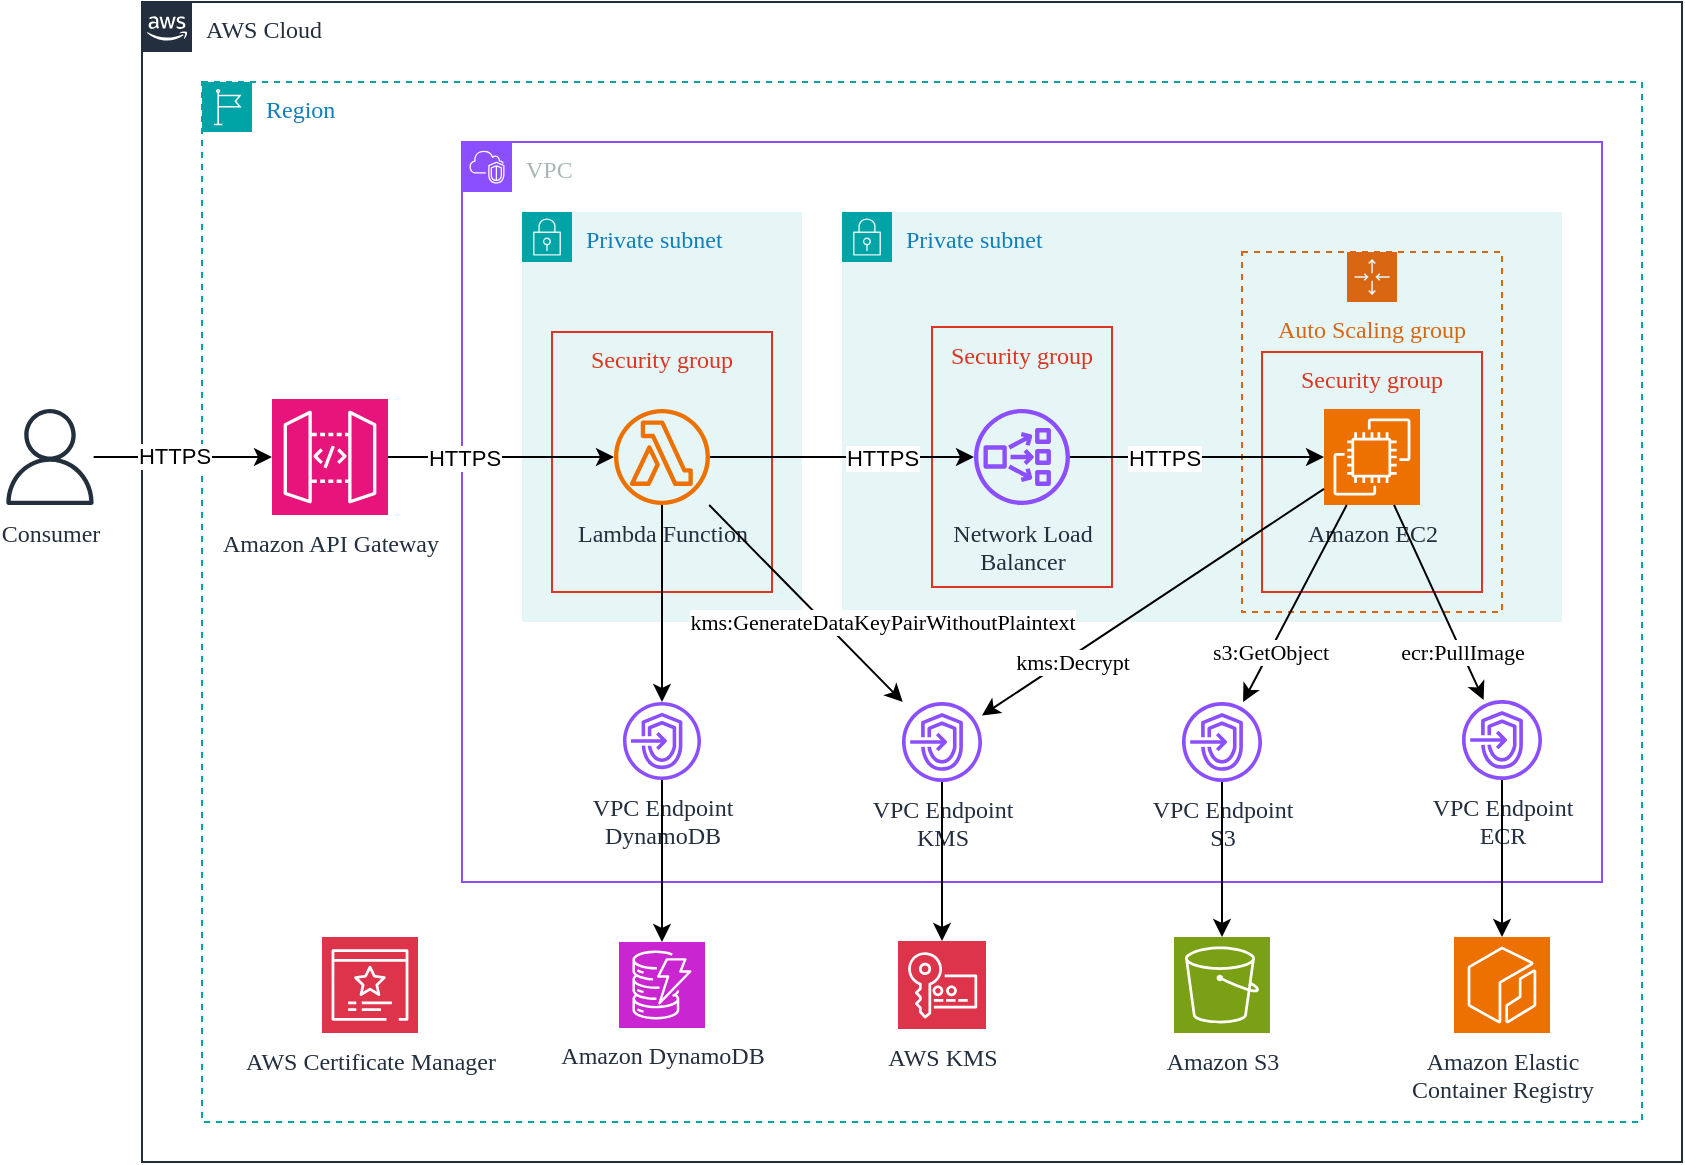 <mxfile version="24.2.5" type="device" pages="3">
  <diagram name="Architecture" id="E42G6QC6KwTKVLPO9dri">
    <mxGraphModel dx="954" dy="615" grid="1" gridSize="10" guides="1" tooltips="1" connect="1" arrows="1" fold="1" page="1" pageScale="1" pageWidth="1100" pageHeight="850" math="0" shadow="0">
      <root>
        <mxCell id="0" />
        <mxCell id="1" parent="0" />
        <mxCell id="moWvoZEPMx79c-ki6pcE-1" value="AWS Cloud" style="points=[[0,0],[0.25,0],[0.5,0],[0.75,0],[1,0],[1,0.25],[1,0.5],[1,0.75],[1,1],[0.75,1],[0.5,1],[0.25,1],[0,1],[0,0.75],[0,0.5],[0,0.25]];outlineConnect=0;gradientColor=none;html=1;whiteSpace=wrap;fontSize=12;fontStyle=0;container=1;pointerEvents=0;collapsible=0;recursiveResize=0;shape=mxgraph.aws4.group;grIcon=mxgraph.aws4.group_aws_cloud_alt;strokeColor=#232F3E;fillColor=none;verticalAlign=top;align=left;spacingLeft=30;fontColor=#232F3E;dashed=0;fontFamily=Amazon Ember;" parent="1" vertex="1">
          <mxGeometry x="110" y="100" width="770" height="580" as="geometry" />
        </mxCell>
        <mxCell id="moWvoZEPMx79c-ki6pcE-6" value="Region" style="points=[[0,0],[0.25,0],[0.5,0],[0.75,0],[1,0],[1,0.25],[1,0.5],[1,0.75],[1,1],[0.75,1],[0.5,1],[0.25,1],[0,1],[0,0.75],[0,0.5],[0,0.25]];outlineConnect=0;gradientColor=none;html=1;whiteSpace=wrap;fontSize=12;fontStyle=0;container=1;pointerEvents=0;collapsible=0;recursiveResize=0;shape=mxgraph.aws4.group;grIcon=mxgraph.aws4.group_region;strokeColor=#00A4A6;fillColor=none;verticalAlign=top;align=left;spacingLeft=30;fontColor=#147EBA;dashed=1;fontFamily=Amazon Ember;" parent="moWvoZEPMx79c-ki6pcE-1" vertex="1">
          <mxGeometry x="30" y="40" width="720" height="520" as="geometry" />
        </mxCell>
        <mxCell id="moWvoZEPMx79c-ki6pcE-2" value="VPC" style="points=[[0,0],[0.25,0],[0.5,0],[0.75,0],[1,0],[1,0.25],[1,0.5],[1,0.75],[1,1],[0.75,1],[0.5,1],[0.25,1],[0,1],[0,0.75],[0,0.5],[0,0.25]];outlineConnect=0;gradientColor=none;html=1;whiteSpace=wrap;fontSize=12;fontStyle=0;container=1;pointerEvents=0;collapsible=0;recursiveResize=0;shape=mxgraph.aws4.group;grIcon=mxgraph.aws4.group_vpc2;strokeColor=#8C4FFF;fillColor=none;verticalAlign=top;align=left;spacingLeft=30;fontColor=#AAB7B8;dashed=0;fontFamily=Amazon Ember;" parent="moWvoZEPMx79c-ki6pcE-6" vertex="1">
          <mxGeometry x="130" y="30" width="570" height="370" as="geometry" />
        </mxCell>
        <mxCell id="moWvoZEPMx79c-ki6pcE-3" value="Private subnet" style="points=[[0,0],[0.25,0],[0.5,0],[0.75,0],[1,0],[1,0.25],[1,0.5],[1,0.75],[1,1],[0.75,1],[0.5,1],[0.25,1],[0,1],[0,0.75],[0,0.5],[0,0.25]];outlineConnect=0;gradientColor=none;html=1;whiteSpace=wrap;fontSize=12;fontStyle=0;container=1;pointerEvents=0;collapsible=0;recursiveResize=0;shape=mxgraph.aws4.group;grIcon=mxgraph.aws4.group_security_group;grStroke=0;strokeColor=#00A4A6;fillColor=#E6F6F7;verticalAlign=top;align=left;spacingLeft=30;fontColor=#147EBA;dashed=0;fontFamily=Amazon Ember;" parent="moWvoZEPMx79c-ki6pcE-2" vertex="1">
          <mxGeometry x="190" y="35" width="360" height="205" as="geometry" />
        </mxCell>
        <mxCell id="moWvoZEPMx79c-ki6pcE-9" value="Auto Scaling group" style="points=[[0,0],[0.25,0],[0.5,0],[0.75,0],[1,0],[1,0.25],[1,0.5],[1,0.75],[1,1],[0.75,1],[0.5,1],[0.25,1],[0,1],[0,0.75],[0,0.5],[0,0.25]];outlineConnect=0;gradientColor=none;html=1;whiteSpace=wrap;fontSize=12;fontStyle=0;container=1;pointerEvents=0;collapsible=0;recursiveResize=0;shape=mxgraph.aws4.groupCenter;grIcon=mxgraph.aws4.group_auto_scaling_group;grStroke=1;strokeColor=#D86613;fillColor=none;verticalAlign=top;align=center;fontColor=#D86613;dashed=1;spacingTop=25;fontFamily=Amazon Ember;" parent="moWvoZEPMx79c-ki6pcE-3" vertex="1">
          <mxGeometry x="200" y="20" width="130" height="180" as="geometry" />
        </mxCell>
        <mxCell id="s8pf-N_aXUalvBTkA1gd-3" value="Security group" style="fillColor=none;strokeColor=#DD3522;verticalAlign=top;fontStyle=0;fontColor=#DD3522;whiteSpace=wrap;html=1;fontFamily=Amazon Ember;" parent="moWvoZEPMx79c-ki6pcE-9" vertex="1">
          <mxGeometry x="10" y="50" width="110" height="120" as="geometry" />
        </mxCell>
        <mxCell id="moWvoZEPMx79c-ki6pcE-10" value="Amazon EC2" style="sketch=0;points=[[0,0,0],[0.25,0,0],[0.5,0,0],[0.75,0,0],[1,0,0],[0,1,0],[0.25,1,0],[0.5,1,0],[0.75,1,0],[1,1,0],[0,0.25,0],[0,0.5,0],[0,0.75,0],[1,0.25,0],[1,0.5,0],[1,0.75,0]];outlineConnect=0;fontColor=#232F3E;fillColor=#ED7100;strokeColor=#ffffff;dashed=0;verticalLabelPosition=bottom;verticalAlign=top;align=center;html=1;fontSize=12;fontStyle=0;aspect=fixed;shape=mxgraph.aws4.resourceIcon;resIcon=mxgraph.aws4.ec2;fontFamily=Amazon Ember;" parent="moWvoZEPMx79c-ki6pcE-9" vertex="1">
          <mxGeometry x="41" y="78.5" width="48" height="48" as="geometry" />
        </mxCell>
        <mxCell id="moWvoZEPMx79c-ki6pcE-11" value="Network Load&lt;div&gt;Balancer&lt;/div&gt;" style="sketch=0;outlineConnect=0;fontColor=#232F3E;gradientColor=none;fillColor=#8C4FFF;strokeColor=none;dashed=0;verticalLabelPosition=bottom;verticalAlign=top;align=center;html=1;fontSize=12;fontStyle=0;aspect=fixed;pointerEvents=1;shape=mxgraph.aws4.network_load_balancer;fontFamily=Amazon Ember;" parent="moWvoZEPMx79c-ki6pcE-3" vertex="1">
          <mxGeometry x="66" y="98.5" width="48" height="48" as="geometry" />
        </mxCell>
        <mxCell id="s8pf-N_aXUalvBTkA1gd-2" value="Security group" style="fillColor=none;strokeColor=#DD3522;verticalAlign=top;fontStyle=0;fontColor=#DD3522;whiteSpace=wrap;html=1;fontFamily=Amazon Ember;" parent="moWvoZEPMx79c-ki6pcE-3" vertex="1">
          <mxGeometry x="45" y="57.5" width="90" height="130" as="geometry" />
        </mxCell>
        <mxCell id="4mTSH1ooDKxjDqVDHYyN-1" value="" style="edgeStyle=orthogonalEdgeStyle;rounded=0;orthogonalLoop=1;jettySize=auto;html=1;" parent="moWvoZEPMx79c-ki6pcE-3" source="moWvoZEPMx79c-ki6pcE-11" target="moWvoZEPMx79c-ki6pcE-10" edge="1">
          <mxGeometry relative="1" as="geometry" />
        </mxCell>
        <mxCell id="s8pf-N_aXUalvBTkA1gd-9" value="HTTPS" style="edgeLabel;html=1;align=center;verticalAlign=middle;resizable=0;points=[];" parent="4mTSH1ooDKxjDqVDHYyN-1" vertex="1" connectable="0">
          <mxGeometry x="-0.452" y="1" relative="1" as="geometry">
            <mxPoint x="12" y="1" as="offset" />
          </mxGeometry>
        </mxCell>
        <mxCell id="moWvoZEPMx79c-ki6pcE-4" value="Private subnet" style="points=[[0,0],[0.25,0],[0.5,0],[0.75,0],[1,0],[1,0.25],[1,0.5],[1,0.75],[1,1],[0.75,1],[0.5,1],[0.25,1],[0,1],[0,0.75],[0,0.5],[0,0.25]];outlineConnect=0;gradientColor=none;html=1;whiteSpace=wrap;fontSize=12;fontStyle=0;container=1;pointerEvents=0;collapsible=0;recursiveResize=0;shape=mxgraph.aws4.group;grIcon=mxgraph.aws4.group_security_group;grStroke=0;strokeColor=#00A4A6;fillColor=#E6F6F7;verticalAlign=top;align=left;spacingLeft=30;fontColor=#147EBA;dashed=0;fontFamily=Amazon Ember;" parent="moWvoZEPMx79c-ki6pcE-2" vertex="1">
          <mxGeometry x="30" y="35" width="140" height="205" as="geometry" />
        </mxCell>
        <mxCell id="moWvoZEPMx79c-ki6pcE-15" value="Lambda Function" style="sketch=0;outlineConnect=0;fontColor=#232F3E;gradientColor=none;fillColor=#ED7100;strokeColor=none;dashed=0;verticalLabelPosition=bottom;verticalAlign=top;align=center;html=1;fontSize=12;fontStyle=0;aspect=fixed;pointerEvents=1;shape=mxgraph.aws4.lambda_function;fontFamily=Amazon Ember;" parent="moWvoZEPMx79c-ki6pcE-4" vertex="1">
          <mxGeometry x="46" y="98.5" width="48" height="48" as="geometry" />
        </mxCell>
        <mxCell id="s8pf-N_aXUalvBTkA1gd-1" value="Security group" style="fillColor=none;strokeColor=#DD3522;verticalAlign=top;fontStyle=0;fontColor=#DD3522;whiteSpace=wrap;html=1;fontFamily=Amazon Ember;" parent="moWvoZEPMx79c-ki6pcE-4" vertex="1">
          <mxGeometry x="15" y="60" width="110" height="130" as="geometry" />
        </mxCell>
        <mxCell id="moWvoZEPMx79c-ki6pcE-19" value="" style="edgeStyle=orthogonalEdgeStyle;rounded=0;orthogonalLoop=1;jettySize=auto;html=1;" parent="moWvoZEPMx79c-ki6pcE-2" source="moWvoZEPMx79c-ki6pcE-15" target="moWvoZEPMx79c-ki6pcE-11" edge="1">
          <mxGeometry relative="1" as="geometry" />
        </mxCell>
        <mxCell id="s8pf-N_aXUalvBTkA1gd-8" value="HTTPS" style="edgeLabel;html=1;align=center;verticalAlign=middle;resizable=0;points=[];" parent="moWvoZEPMx79c-ki6pcE-19" vertex="1" connectable="0">
          <mxGeometry x="0.272" relative="1" as="geometry">
            <mxPoint x="2" as="offset" />
          </mxGeometry>
        </mxCell>
        <mxCell id="s8pf-N_aXUalvBTkA1gd-11" value="VPC Endpoint&lt;div&gt;KMS&lt;/div&gt;" style="sketch=0;outlineConnect=0;fontColor=#232F3E;gradientColor=none;fillColor=#8C4FFF;strokeColor=none;dashed=0;verticalLabelPosition=bottom;verticalAlign=top;align=center;html=1;fontSize=12;fontStyle=0;aspect=fixed;pointerEvents=1;shape=mxgraph.aws4.endpoints;fontFamily=Amazon Ember;" parent="moWvoZEPMx79c-ki6pcE-2" vertex="1">
          <mxGeometry x="220" y="280" width="40" height="40" as="geometry" />
        </mxCell>
        <mxCell id="s8pf-N_aXUalvBTkA1gd-10" value="VPC Endpoint&lt;div&gt;DynamoDB&lt;/div&gt;" style="sketch=0;outlineConnect=0;fontColor=#232F3E;gradientColor=none;fillColor=#8C4FFF;strokeColor=none;dashed=0;verticalLabelPosition=bottom;verticalAlign=top;align=center;html=1;fontSize=12;fontStyle=0;aspect=fixed;pointerEvents=1;shape=mxgraph.aws4.endpoints;fontFamily=Amazon Ember;" parent="moWvoZEPMx79c-ki6pcE-2" vertex="1">
          <mxGeometry x="80.5" y="280" width="39" height="39" as="geometry" />
        </mxCell>
        <mxCell id="moWvoZEPMx79c-ki6pcE-18" value="" style="edgeStyle=orthogonalEdgeStyle;rounded=0;orthogonalLoop=1;jettySize=auto;html=1;" parent="moWvoZEPMx79c-ki6pcE-2" source="moWvoZEPMx79c-ki6pcE-15" target="s8pf-N_aXUalvBTkA1gd-10" edge="1">
          <mxGeometry relative="1" as="geometry">
            <mxPoint x="74" y="246.5" as="targetPoint" />
          </mxGeometry>
        </mxCell>
        <mxCell id="moWvoZEPMx79c-ki6pcE-20" value="" style="rounded=0;orthogonalLoop=1;jettySize=auto;html=1;" parent="moWvoZEPMx79c-ki6pcE-2" source="moWvoZEPMx79c-ki6pcE-15" target="s8pf-N_aXUalvBTkA1gd-11" edge="1">
          <mxGeometry relative="1" as="geometry">
            <mxPoint x="74" y="197" as="sourcePoint" />
            <mxPoint x="74" y="310" as="targetPoint" />
          </mxGeometry>
        </mxCell>
        <mxCell id="moWvoZEPMx79c-ki6pcE-21" value="kms:GenerateDataKeyPairWithoutPlaintext" style="edgeLabel;html=1;align=center;verticalAlign=middle;resizable=0;points=[];fontFamily=Amazon Ember;" parent="moWvoZEPMx79c-ki6pcE-20" vertex="1" connectable="0">
          <mxGeometry x="0.107" y="-1" relative="1" as="geometry">
            <mxPoint x="33" y="3" as="offset" />
          </mxGeometry>
        </mxCell>
        <mxCell id="moWvoZEPMx79c-ki6pcE-13" value="" style="rounded=0;orthogonalLoop=1;jettySize=auto;html=1;" parent="moWvoZEPMx79c-ki6pcE-2" source="moWvoZEPMx79c-ki6pcE-10" target="s8pf-N_aXUalvBTkA1gd-11" edge="1">
          <mxGeometry relative="1" as="geometry">
            <mxPoint x="355" y="274" as="targetPoint" />
          </mxGeometry>
        </mxCell>
        <mxCell id="moWvoZEPMx79c-ki6pcE-14" value="kms:Decrypt" style="edgeLabel;html=1;align=center;verticalAlign=middle;resizable=0;points=[];fontFamily=Amazon Ember;" parent="moWvoZEPMx79c-ki6pcE-13" vertex="1" connectable="0">
          <mxGeometry x="0.224" relative="1" as="geometry">
            <mxPoint x="-22" y="17" as="offset" />
          </mxGeometry>
        </mxCell>
        <mxCell id="s8pf-N_aXUalvBTkA1gd-16" value="VPC Endpoint&lt;div&gt;S3&lt;/div&gt;" style="sketch=0;outlineConnect=0;fontColor=#232F3E;gradientColor=none;fillColor=#8C4FFF;strokeColor=none;dashed=0;verticalLabelPosition=bottom;verticalAlign=top;align=center;html=1;fontSize=12;fontStyle=0;aspect=fixed;pointerEvents=1;shape=mxgraph.aws4.endpoints;fontFamily=Amazon Ember;" parent="moWvoZEPMx79c-ki6pcE-2" vertex="1">
          <mxGeometry x="360" y="280" width="40" height="40" as="geometry" />
        </mxCell>
        <mxCell id="s8pf-N_aXUalvBTkA1gd-17" value="VPC Endpoint&lt;div&gt;ECR&lt;/div&gt;" style="sketch=0;outlineConnect=0;fontColor=#232F3E;gradientColor=none;fillColor=#8C4FFF;strokeColor=none;dashed=0;verticalLabelPosition=bottom;verticalAlign=top;align=center;html=1;fontSize=12;fontStyle=0;aspect=fixed;pointerEvents=1;shape=mxgraph.aws4.endpoints;fontFamily=Amazon Ember;" parent="moWvoZEPMx79c-ki6pcE-2" vertex="1">
          <mxGeometry x="500" y="279" width="40" height="40" as="geometry" />
        </mxCell>
        <mxCell id="s8pf-N_aXUalvBTkA1gd-18" value="" style="rounded=0;orthogonalLoop=1;jettySize=auto;html=1;" parent="moWvoZEPMx79c-ki6pcE-2" source="moWvoZEPMx79c-ki6pcE-10" target="s8pf-N_aXUalvBTkA1gd-16" edge="1">
          <mxGeometry relative="1" as="geometry">
            <mxPoint x="240" y="292" as="targetPoint" />
            <mxPoint x="351" y="190" as="sourcePoint" />
          </mxGeometry>
        </mxCell>
        <mxCell id="s8pf-N_aXUalvBTkA1gd-19" value="s3:GetObject" style="edgeLabel;html=1;align=center;verticalAlign=middle;resizable=0;points=[];fontFamily=Amazon Ember;" parent="s8pf-N_aXUalvBTkA1gd-18" vertex="1" connectable="0">
          <mxGeometry x="0.224" relative="1" as="geometry">
            <mxPoint x="-7" y="13" as="offset" />
          </mxGeometry>
        </mxCell>
        <mxCell id="s8pf-N_aXUalvBTkA1gd-21" value="" style="rounded=0;orthogonalLoop=1;jettySize=auto;html=1;" parent="moWvoZEPMx79c-ki6pcE-2" source="moWvoZEPMx79c-ki6pcE-10" target="s8pf-N_aXUalvBTkA1gd-17" edge="1">
          <mxGeometry relative="1" as="geometry">
            <mxPoint x="250" y="302" as="targetPoint" />
            <mxPoint x="361" y="200" as="sourcePoint" />
          </mxGeometry>
        </mxCell>
        <mxCell id="s8pf-N_aXUalvBTkA1gd-22" value="ecr:PullImage" style="edgeLabel;html=1;align=center;verticalAlign=middle;resizable=0;points=[];fontFamily=Amazon Ember;" parent="s8pf-N_aXUalvBTkA1gd-21" vertex="1" connectable="0">
          <mxGeometry x="0.224" relative="1" as="geometry">
            <mxPoint x="6" y="14" as="offset" />
          </mxGeometry>
        </mxCell>
        <mxCell id="moWvoZEPMx79c-ki6pcE-16" value="" style="edgeStyle=orthogonalEdgeStyle;rounded=0;orthogonalLoop=1;jettySize=auto;html=1;" parent="moWvoZEPMx79c-ki6pcE-6" source="moWvoZEPMx79c-ki6pcE-5" target="moWvoZEPMx79c-ki6pcE-15" edge="1">
          <mxGeometry relative="1" as="geometry" />
        </mxCell>
        <mxCell id="s8pf-N_aXUalvBTkA1gd-7" value="HTTPS" style="edgeLabel;html=1;align=center;verticalAlign=middle;resizable=0;points=[];" parent="moWvoZEPMx79c-ki6pcE-16" vertex="1" connectable="0">
          <mxGeometry x="-0.052" y="1" relative="1" as="geometry">
            <mxPoint x="-16" y="1" as="offset" />
          </mxGeometry>
        </mxCell>
        <mxCell id="moWvoZEPMx79c-ki6pcE-5" value="Amazon API Gateway" style="sketch=0;points=[[0,0,0],[0.25,0,0],[0.5,0,0],[0.75,0,0],[1,0,0],[0,1,0],[0.25,1,0],[0.5,1,0],[0.75,1,0],[1,1,0],[0,0.25,0],[0,0.5,0],[0,0.75,0],[1,0.25,0],[1,0.5,0],[1,0.75,0]];outlineConnect=0;fontColor=#232F3E;fillColor=#E7157B;strokeColor=#ffffff;dashed=0;verticalLabelPosition=bottom;verticalAlign=top;align=center;html=1;fontSize=12;fontStyle=0;aspect=fixed;shape=mxgraph.aws4.resourceIcon;resIcon=mxgraph.aws4.api_gateway;fontFamily=Amazon Ember;" parent="moWvoZEPMx79c-ki6pcE-6" vertex="1">
          <mxGeometry x="35" y="158.5" width="58" height="58" as="geometry" />
        </mxCell>
        <mxCell id="moWvoZEPMx79c-ki6pcE-7" value="AWS KMS" style="sketch=0;points=[[0,0,0],[0.25,0,0],[0.5,0,0],[0.75,0,0],[1,0,0],[0,1,0],[0.25,1,0],[0.5,1,0],[0.75,1,0],[1,1,0],[0,0.25,0],[0,0.5,0],[0,0.75,0],[1,0.25,0],[1,0.5,0],[1,0.75,0]];outlineConnect=0;fontColor=#232F3E;fillColor=#DD344C;strokeColor=#ffffff;dashed=0;verticalLabelPosition=bottom;verticalAlign=top;align=center;html=1;fontSize=12;fontStyle=0;aspect=fixed;shape=mxgraph.aws4.resourceIcon;resIcon=mxgraph.aws4.key_management_service;fontFamily=Amazon Ember;" parent="moWvoZEPMx79c-ki6pcE-6" vertex="1">
          <mxGeometry x="348" y="429.5" width="44" height="44" as="geometry" />
        </mxCell>
        <mxCell id="moWvoZEPMx79c-ki6pcE-8" value="Amazon DynamoDB" style="sketch=0;points=[[0,0,0],[0.25,0,0],[0.5,0,0],[0.75,0,0],[1,0,0],[0,1,0],[0.25,1,0],[0.5,1,0],[0.75,1,0],[1,1,0],[0,0.25,0],[0,0.5,0],[0,0.75,0],[1,0.25,0],[1,0.5,0],[1,0.75,0]];outlineConnect=0;fontColor=#232F3E;fillColor=#C925D1;strokeColor=#ffffff;dashed=0;verticalLabelPosition=bottom;verticalAlign=top;align=center;html=1;fontSize=12;fontStyle=0;aspect=fixed;shape=mxgraph.aws4.resourceIcon;resIcon=mxgraph.aws4.dynamodb;fontFamily=Amazon Ember;" parent="moWvoZEPMx79c-ki6pcE-6" vertex="1">
          <mxGeometry x="208.5" y="430" width="43" height="43" as="geometry" />
        </mxCell>
        <mxCell id="s8pf-N_aXUalvBTkA1gd-12" value="" style="edgeStyle=orthogonalEdgeStyle;rounded=0;orthogonalLoop=1;jettySize=auto;html=1;" parent="moWvoZEPMx79c-ki6pcE-6" source="s8pf-N_aXUalvBTkA1gd-10" target="moWvoZEPMx79c-ki6pcE-8" edge="1">
          <mxGeometry relative="1" as="geometry" />
        </mxCell>
        <mxCell id="s8pf-N_aXUalvBTkA1gd-13" value="" style="edgeStyle=orthogonalEdgeStyle;rounded=0;orthogonalLoop=1;jettySize=auto;html=1;" parent="moWvoZEPMx79c-ki6pcE-6" source="s8pf-N_aXUalvBTkA1gd-11" target="moWvoZEPMx79c-ki6pcE-7" edge="1">
          <mxGeometry relative="1" as="geometry" />
        </mxCell>
        <mxCell id="s8pf-N_aXUalvBTkA1gd-14" value="Amazon S3" style="sketch=0;points=[[0,0,0],[0.25,0,0],[0.5,0,0],[0.75,0,0],[1,0,0],[0,1,0],[0.25,1,0],[0.5,1,0],[0.75,1,0],[1,1,0],[0,0.25,0],[0,0.5,0],[0,0.75,0],[1,0.25,0],[1,0.5,0],[1,0.75,0]];outlineConnect=0;fontColor=#232F3E;fillColor=#7AA116;strokeColor=#ffffff;dashed=0;verticalLabelPosition=bottom;verticalAlign=top;align=center;html=1;fontSize=12;fontStyle=0;aspect=fixed;shape=mxgraph.aws4.resourceIcon;resIcon=mxgraph.aws4.s3;fontFamily=Amazon Ember;" parent="moWvoZEPMx79c-ki6pcE-6" vertex="1">
          <mxGeometry x="486" y="427.5" width="48" height="48" as="geometry" />
        </mxCell>
        <mxCell id="s8pf-N_aXUalvBTkA1gd-15" value="Amazon Elastic&lt;div&gt;Container Registry&lt;/div&gt;" style="sketch=0;points=[[0,0,0],[0.25,0,0],[0.5,0,0],[0.75,0,0],[1,0,0],[0,1,0],[0.25,1,0],[0.5,1,0],[0.75,1,0],[1,1,0],[0,0.25,0],[0,0.5,0],[0,0.75,0],[1,0.25,0],[1,0.5,0],[1,0.75,0]];outlineConnect=0;fontColor=#232F3E;fillColor=#ED7100;strokeColor=#ffffff;dashed=0;verticalLabelPosition=bottom;verticalAlign=top;align=center;html=1;fontSize=12;fontStyle=0;aspect=fixed;shape=mxgraph.aws4.resourceIcon;resIcon=mxgraph.aws4.ecr;fontFamily=Amazon Ember;" parent="moWvoZEPMx79c-ki6pcE-6" vertex="1">
          <mxGeometry x="626" y="427.5" width="48" height="48" as="geometry" />
        </mxCell>
        <mxCell id="s8pf-N_aXUalvBTkA1gd-23" value="" style="edgeStyle=orthogonalEdgeStyle;rounded=0;orthogonalLoop=1;jettySize=auto;html=1;" parent="moWvoZEPMx79c-ki6pcE-6" source="s8pf-N_aXUalvBTkA1gd-16" target="s8pf-N_aXUalvBTkA1gd-14" edge="1">
          <mxGeometry relative="1" as="geometry" />
        </mxCell>
        <mxCell id="s8pf-N_aXUalvBTkA1gd-24" value="" style="edgeStyle=orthogonalEdgeStyle;rounded=0;orthogonalLoop=1;jettySize=auto;html=1;" parent="moWvoZEPMx79c-ki6pcE-6" source="s8pf-N_aXUalvBTkA1gd-17" target="s8pf-N_aXUalvBTkA1gd-15" edge="1">
          <mxGeometry relative="1" as="geometry" />
        </mxCell>
        <mxCell id="s8pf-N_aXUalvBTkA1gd-25" value="AWS Certificate Manager" style="sketch=0;points=[[0,0,0],[0.25,0,0],[0.5,0,0],[0.75,0,0],[1,0,0],[0,1,0],[0.25,1,0],[0.5,1,0],[0.75,1,0],[1,1,0],[0,0.25,0],[0,0.5,0],[0,0.75,0],[1,0.25,0],[1,0.5,0],[1,0.75,0]];outlineConnect=0;fontColor=#232F3E;fillColor=#DD344C;strokeColor=#ffffff;dashed=0;verticalLabelPosition=bottom;verticalAlign=top;align=center;html=1;fontSize=12;fontStyle=0;aspect=fixed;shape=mxgraph.aws4.resourceIcon;resIcon=mxgraph.aws4.certificate_manager_3;fontFamily=Amazon Ember;" parent="moWvoZEPMx79c-ki6pcE-6" vertex="1">
          <mxGeometry x="60" y="427.5" width="48" height="48" as="geometry" />
        </mxCell>
        <mxCell id="s8pf-N_aXUalvBTkA1gd-5" value="" style="edgeStyle=orthogonalEdgeStyle;rounded=0;orthogonalLoop=1;jettySize=auto;html=1;" parent="1" source="s8pf-N_aXUalvBTkA1gd-4" target="moWvoZEPMx79c-ki6pcE-5" edge="1">
          <mxGeometry relative="1" as="geometry" />
        </mxCell>
        <mxCell id="s8pf-N_aXUalvBTkA1gd-6" value="HTTPS" style="edgeLabel;html=1;align=center;verticalAlign=middle;resizable=0;points=[];" parent="s8pf-N_aXUalvBTkA1gd-5" vertex="1" connectable="0">
          <mxGeometry x="-0.099" y="1" relative="1" as="geometry">
            <mxPoint as="offset" />
          </mxGeometry>
        </mxCell>
        <mxCell id="s8pf-N_aXUalvBTkA1gd-4" value="Consumer" style="sketch=0;outlineConnect=0;fontColor=#232F3E;gradientColor=none;fillColor=#232F3D;strokeColor=none;dashed=0;verticalLabelPosition=bottom;verticalAlign=top;align=center;html=1;fontSize=12;fontStyle=0;aspect=fixed;pointerEvents=1;shape=mxgraph.aws4.user;fontFamily=Amazon Ember;" parent="1" vertex="1">
          <mxGeometry x="40" y="303.5" width="48" height="48" as="geometry" />
        </mxCell>
      </root>
    </mxGraphModel>
  </diagram>
  <diagram id="mcLDwZvMTzO3gppXDaxD" name="Instance">
    <mxGraphModel dx="1194" dy="615" grid="1" gridSize="10" guides="1" tooltips="1" connect="1" arrows="1" fold="1" page="1" pageScale="1" pageWidth="1100" pageHeight="850" math="0" shadow="0">
      <root>
        <mxCell id="0" />
        <mxCell id="1" parent="0" />
        <mxCell id="ycfnq4ALaPnqZjKoMnnq-1" value="EC2 instance contents" style="points=[[0,0],[0.25,0],[0.5,0],[0.75,0],[1,0],[1,0.25],[1,0.5],[1,0.75],[1,1],[0.75,1],[0.5,1],[0.25,1],[0,1],[0,0.75],[0,0.5],[0,0.25]];outlineConnect=0;gradientColor=none;html=1;whiteSpace=wrap;fontSize=12;fontStyle=0;container=1;pointerEvents=0;collapsible=0;recursiveResize=0;shape=mxgraph.aws4.group;grIcon=mxgraph.aws4.group_ec2_instance_contents;strokeColor=#D86613;fillColor=none;verticalAlign=top;align=left;spacingLeft=30;fontColor=#D86613;dashed=0;fontFamily=Amazon Ember;" parent="1" vertex="1">
          <mxGeometry x="320" y="100" width="460" height="280" as="geometry" />
        </mxCell>
        <mxCell id="ycfnq4ALaPnqZjKoMnnq-2" value="Nitro Enclave" style="fillColor=none;strokeColor=#5A6C86;dashed=1;verticalAlign=top;fontStyle=0;fontColor=#5A6C86;whiteSpace=wrap;html=1;fontFamily=Amazon Ember;" parent="ycfnq4ALaPnqZjKoMnnq-1" vertex="1">
          <mxGeometry x="320" y="12" width="120" height="250" as="geometry" />
        </mxCell>
        <mxCell id="ycfnq4ALaPnqZjKoMnnq-8" value="" style="edgeStyle=orthogonalEdgeStyle;rounded=0;orthogonalLoop=1;jettySize=auto;html=1;" parent="ycfnq4ALaPnqZjKoMnnq-1" source="ycfnq4ALaPnqZjKoMnnq-4" target="ycfnq4ALaPnqZjKoMnnq-5" edge="1">
          <mxGeometry relative="1" as="geometry" />
        </mxCell>
        <mxCell id="ycfnq4ALaPnqZjKoMnnq-9" value="HTTP&lt;div&gt;8080/tcp&lt;/div&gt;" style="edgeLabel;html=1;align=center;verticalAlign=middle;resizable=0;points=[];fontFamily=Amazon Ember;" parent="ycfnq4ALaPnqZjKoMnnq-8" vertex="1" connectable="0">
          <mxGeometry x="0.035" y="-2" relative="1" as="geometry">
            <mxPoint x="-11" y="-2" as="offset" />
          </mxGeometry>
        </mxCell>
        <mxCell id="ycfnq4ALaPnqZjKoMnnq-4" value="&lt;b&gt;nginx&lt;/b&gt;&lt;div&gt;0.0.0.0/0&lt;/div&gt;&lt;div&gt;:443&lt;/div&gt;" style="rounded=1;whiteSpace=wrap;html=1;fontFamily=Amazon Ember;" parent="ycfnq4ALaPnqZjKoMnnq-1" vertex="1">
          <mxGeometry x="25" y="52" width="80" height="61" as="geometry" />
        </mxCell>
        <mxCell id="Suopof9eB72GdeXeKxD6-2" value="" style="rounded=0;orthogonalLoop=1;jettySize=auto;html=1;entryX=0;entryY=0.5;entryDx=0;entryDy=0;" parent="ycfnq4ALaPnqZjKoMnnq-1" source="ycfnq4ALaPnqZjKoMnnq-5" target="ycfnq4ALaPnqZjKoMnnq-10" edge="1">
          <mxGeometry relative="1" as="geometry" />
        </mxCell>
        <mxCell id="Suopof9eB72GdeXeKxD6-5" value="vsock" style="edgeLabel;html=1;align=center;verticalAlign=middle;resizable=0;points=[];fontFamily=Amazon Ember;" parent="Suopof9eB72GdeXeKxD6-2" vertex="1" connectable="0">
          <mxGeometry x="-0.26" relative="1" as="geometry">
            <mxPoint x="4" as="offset" />
          </mxGeometry>
        </mxCell>
        <mxCell id="ycfnq4ALaPnqZjKoMnnq-5" value="&lt;b&gt;parent&lt;/b&gt;&lt;div&gt;127.0.0.1/32&lt;/div&gt;&lt;div&gt;:8080&lt;/div&gt;" style="rounded=1;whiteSpace=wrap;html=1;fontFamily=Amazon Ember;" parent="ycfnq4ALaPnqZjKoMnnq-1" vertex="1">
          <mxGeometry x="185" y="52" width="80" height="61" as="geometry" />
        </mxCell>
        <mxCell id="Suopof9eB72GdeXeKxD6-3" value="" style="rounded=0;orthogonalLoop=1;jettySize=auto;html=1;" parent="ycfnq4ALaPnqZjKoMnnq-1" source="ycfnq4ALaPnqZjKoMnnq-10" target="ycfnq4ALaPnqZjKoMnnq-11" edge="1">
          <mxGeometry relative="1" as="geometry" />
        </mxCell>
        <mxCell id="Suopof9eB72GdeXeKxD6-8" value="command line" style="edgeLabel;html=1;align=center;verticalAlign=middle;resizable=0;points=[];fontFamily=Amazon Ember;" parent="Suopof9eB72GdeXeKxD6-3" vertex="1" connectable="0">
          <mxGeometry x="-0.034" y="2" relative="1" as="geometry">
            <mxPoint x="-2" y="-2" as="offset" />
          </mxGeometry>
        </mxCell>
        <mxCell id="ycfnq4ALaPnqZjKoMnnq-10" value="&lt;b&gt;enclave&lt;/b&gt;&lt;div&gt;:5050&lt;/div&gt;" style="rounded=1;whiteSpace=wrap;html=1;fontFamily=Amazon Ember;" parent="ycfnq4ALaPnqZjKoMnnq-1" vertex="1">
          <mxGeometry x="340" y="52" width="80" height="61" as="geometry" />
        </mxCell>
        <mxCell id="Suopof9eB72GdeXeKxD6-4" value="" style="rounded=0;orthogonalLoop=1;jettySize=auto;html=1;" parent="ycfnq4ALaPnqZjKoMnnq-1" source="ycfnq4ALaPnqZjKoMnnq-11" target="ycfnq4ALaPnqZjKoMnnq-12" edge="1">
          <mxGeometry relative="1" as="geometry" />
        </mxCell>
        <mxCell id="Suopof9eB72GdeXeKxD6-6" value="vsock" style="edgeLabel;html=1;align=center;verticalAlign=middle;resizable=0;points=[];fontFamily=Amazon Ember;" parent="Suopof9eB72GdeXeKxD6-4" vertex="1" connectable="0">
          <mxGeometry x="0.34" y="2" relative="1" as="geometry">
            <mxPoint x="7" y="-2" as="offset" />
          </mxGeometry>
        </mxCell>
        <mxCell id="ycfnq4ALaPnqZjKoMnnq-11" value="&lt;div&gt;&lt;b&gt;kmstool&lt;/b&gt;&lt;/div&gt;" style="rounded=1;whiteSpace=wrap;html=1;fontFamily=Amazon Ember;" parent="ycfnq4ALaPnqZjKoMnnq-1" vertex="1">
          <mxGeometry x="340" y="172" width="80" height="61" as="geometry" />
        </mxCell>
        <mxCell id="ycfnq4ALaPnqZjKoMnnq-12" value="&lt;b&gt;vsock-proxy&lt;/b&gt;&lt;div&gt;127.0.0.1/32&lt;/div&gt;" style="rounded=1;whiteSpace=wrap;html=1;fontFamily=Amazon Ember;" parent="ycfnq4ALaPnqZjKoMnnq-1" vertex="1">
          <mxGeometry x="185" y="172" width="80" height="61" as="geometry" />
        </mxCell>
        <mxCell id="ycfnq4ALaPnqZjKoMnnq-13" value="AWS KMS" style="sketch=0;points=[[0,0,0],[0.25,0,0],[0.5,0,0],[0.75,0,0],[1,0,0],[0,1,0],[0.25,1,0],[0.5,1,0],[0.75,1,0],[1,1,0],[0,0.25,0],[0,0.5,0],[0,0.75,0],[1,0.25,0],[1,0.5,0],[1,0.75,0]];outlineConnect=0;fontColor=#232F3E;fillColor=#DD344C;strokeColor=#ffffff;dashed=0;verticalLabelPosition=bottom;verticalAlign=top;align=center;html=1;fontSize=12;fontStyle=0;aspect=fixed;shape=mxgraph.aws4.resourceIcon;resIcon=mxgraph.aws4.key_management_service;fontFamily=Amazon Ember;" parent="ycfnq4ALaPnqZjKoMnnq-1" vertex="1">
          <mxGeometry x="196" y="322" width="58" height="58" as="geometry" />
        </mxCell>
        <mxCell id="Suopof9eB72GdeXeKxD6-1" value="" style="edgeStyle=orthogonalEdgeStyle;rounded=0;orthogonalLoop=1;jettySize=auto;html=1;" parent="ycfnq4ALaPnqZjKoMnnq-1" source="ycfnq4ALaPnqZjKoMnnq-12" target="ycfnq4ALaPnqZjKoMnnq-13" edge="1">
          <mxGeometry relative="1" as="geometry" />
        </mxCell>
        <mxCell id="Suopof9eB72GdeXeKxD6-10" value="kms:Decrypt" style="edgeLabel;html=1;align=center;verticalAlign=middle;resizable=0;points=[];fontFamily=Amazon Ember;" parent="Suopof9eB72GdeXeKxD6-1" vertex="1" connectable="0">
          <mxGeometry x="0.059" y="1" relative="1" as="geometry">
            <mxPoint x="-1" y="17" as="offset" />
          </mxGeometry>
        </mxCell>
        <mxCell id="ycfnq4ALaPnqZjKoMnnq-6" value="" style="edgeStyle=orthogonalEdgeStyle;rounded=0;orthogonalLoop=1;jettySize=auto;html=1;" parent="1" source="ycfnq4ALaPnqZjKoMnnq-3" target="ycfnq4ALaPnqZjKoMnnq-4" edge="1">
          <mxGeometry relative="1" as="geometry" />
        </mxCell>
        <mxCell id="ycfnq4ALaPnqZjKoMnnq-7" value="HTTPS&lt;div&gt;443/tcp&lt;/div&gt;" style="edgeLabel;html=1;align=center;verticalAlign=middle;resizable=0;points=[];fontFamily=Amazon Ember;" parent="ycfnq4ALaPnqZjKoMnnq-6" vertex="1" connectable="0">
          <mxGeometry x="-0.286" y="-1" relative="1" as="geometry">
            <mxPoint x="-3" y="-1" as="offset" />
          </mxGeometry>
        </mxCell>
        <mxCell id="ycfnq4ALaPnqZjKoMnnq-3" value="Network Load Balancer" style="sketch=0;outlineConnect=0;fontColor=#232F3E;gradientColor=none;fillColor=#8C4FFF;strokeColor=none;dashed=0;verticalLabelPosition=bottom;verticalAlign=top;align=center;html=1;fontSize=12;fontStyle=0;aspect=fixed;pointerEvents=1;shape=mxgraph.aws4.network_load_balancer;fontFamily=Amazon Ember;" parent="1" vertex="1">
          <mxGeometry x="170" y="143.5" width="78" height="78" as="geometry" />
        </mxCell>
        <mxCell id="bXmlKcxdkib4g1N3OeW2-1" value="AWS Certificate Manager" style="sketch=0;points=[[0,0,0],[0.25,0,0],[0.5,0,0],[0.75,0,0],[1,0,0],[0,1,0],[0.25,1,0],[0.5,1,0],[0.75,1,0],[1,1,0],[0,0.25,0],[0,0.5,0],[0,0.75,0],[1,0.25,0],[1,0.5,0],[1,0.75,0]];outlineConnect=0;fontColor=#232F3E;fillColor=#DD344C;strokeColor=#ffffff;dashed=0;verticalLabelPosition=bottom;verticalAlign=top;align=center;html=1;fontSize=12;fontStyle=0;aspect=fixed;shape=mxgraph.aws4.resourceIcon;resIcon=mxgraph.aws4.certificate_manager_3;fontFamily=Amazon Ember;" parent="1" vertex="1">
          <mxGeometry x="356" y="422" width="58" height="58" as="geometry" />
        </mxCell>
        <mxCell id="bXmlKcxdkib4g1N3OeW2-3" value="" style="edgeStyle=orthogonalEdgeStyle;rounded=0;orthogonalLoop=1;jettySize=auto;html=1;entryX=0.5;entryY=0;entryDx=0;entryDy=0;entryPerimeter=0;" parent="1" source="ycfnq4ALaPnqZjKoMnnq-4" target="bXmlKcxdkib4g1N3OeW2-1" edge="1">
          <mxGeometry relative="1" as="geometry">
            <mxPoint x="385" y="293" as="targetPoint" />
          </mxGeometry>
        </mxCell>
      </root>
    </mxGraphModel>
  </diagram>
  <diagram id="MNc1MCuUgXEW7I9PNsWN" name="Data Flow">
    <mxGraphModel dx="2054" dy="615" grid="1" gridSize="10" guides="1" tooltips="1" connect="1" arrows="1" fold="1" page="1" pageScale="1" pageWidth="1100" pageHeight="850" math="0" shadow="0">
      <root>
        <mxCell id="0" />
        <mxCell id="1" parent="0" />
        <mxCell id="NusCQVgppcSGSG4Iq7v4-4" value="" style="edgeStyle=orthogonalEdgeStyle;rounded=0;orthogonalLoop=1;jettySize=auto;html=1;startArrow=classic;startFill=1;fontFamily=Amazon Ember;" parent="1" source="-n6ur-Brn6Sd_KLTVe3J-1" target="-n6ur-Brn6Sd_KLTVe3J-2" edge="1">
          <mxGeometry relative="1" as="geometry" />
        </mxCell>
        <mxCell id="NusCQVgppcSGSG4Iq7v4-5" value="User interacts" style="edgeLabel;html=1;align=center;verticalAlign=middle;resizable=0;points=[];fontFamily=Amazon Ember;fontStyle=1" parent="NusCQVgppcSGSG4Iq7v4-4" vertex="1" connectable="0">
          <mxGeometry x="0.176" y="1" relative="1" as="geometry">
            <mxPoint as="offset" />
          </mxGeometry>
        </mxCell>
        <mxCell id="-n6ur-Brn6Sd_KLTVe3J-1" value="App Users" style="sketch=0;outlineConnect=0;fontColor=#232F3E;gradientColor=none;fillColor=#232F3D;strokeColor=none;dashed=0;verticalLabelPosition=bottom;verticalAlign=top;align=center;html=1;fontSize=12;fontStyle=0;aspect=fixed;pointerEvents=1;shape=mxgraph.aws4.user;fontFamily=Amazon Ember;" parent="1" vertex="1">
          <mxGeometry x="305" y="30" width="38" height="38" as="geometry" />
        </mxCell>
        <mxCell id="NusCQVgppcSGSG4Iq7v4-7" value="" style="edgeStyle=orthogonalEdgeStyle;rounded=0;orthogonalLoop=1;jettySize=auto;html=1;startArrow=classic;startFill=1;fontFamily=Amazon Ember;" parent="1" source="-n6ur-Brn6Sd_KLTVe3J-2" target="cpQvhoCzBm1t42CWNcdV-1" edge="1">
          <mxGeometry relative="1" as="geometry" />
        </mxCell>
        <mxCell id="NusCQVgppcSGSG4Iq7v4-8" value="API Requests" style="edgeLabel;html=1;align=center;verticalAlign=middle;resizable=0;points=[];fontFamily=Amazon Ember;fontStyle=1" parent="NusCQVgppcSGSG4Iq7v4-7" vertex="1" connectable="0">
          <mxGeometry x="0.278" y="2" relative="1" as="geometry">
            <mxPoint as="offset" />
          </mxGeometry>
        </mxCell>
        <mxCell id="-n6ur-Brn6Sd_KLTVe3J-2" value="REST API" style="sketch=0;points=[[0,0,0],[0.25,0,0],[0.5,0,0],[0.75,0,0],[1,0,0],[0,1,0],[0.25,1,0],[0.5,1,0],[0.75,1,0],[1,1,0],[0,0.25,0],[0,0.5,0],[0,0.75,0],[1,0.25,0],[1,0.5,0],[1,0.75,0]];outlineConnect=0;fontColor=#232F3E;fillColor=#E7157B;strokeColor=#ffffff;dashed=0;verticalLabelPosition=bottom;verticalAlign=top;align=center;html=1;fontSize=12;fontStyle=0;aspect=fixed;shape=mxgraph.aws4.resourceIcon;resIcon=mxgraph.aws4.api_gateway;fontFamily=Amazon Ember;" parent="1" vertex="1">
          <mxGeometry x="300" y="180" width="48" height="48" as="geometry" />
        </mxCell>
        <mxCell id="NusCQVgppcSGSG4Iq7v4-11" value="" style="rounded=0;orthogonalLoop=1;jettySize=auto;html=1;startArrow=classic;startFill=1;fontFamily=Amazon Ember;" parent="1" source="cpQvhoCzBm1t42CWNcdV-1" target="cpQvhoCzBm1t42CWNcdV-2" edge="1">
          <mxGeometry relative="1" as="geometry">
            <mxPoint x="423" y="364" as="targetPoint" />
          </mxGeometry>
        </mxCell>
        <mxCell id="5rqO80vslIfy-hYY3j0L-1" value="&lt;b&gt;Create new vault&lt;/b&gt;" style="edgeLabel;html=1;align=center;verticalAlign=middle;resizable=0;points=[];fontFamily=Amazon Ember;" parent="NusCQVgppcSGSG4Iq7v4-11" vertex="1" connectable="0">
          <mxGeometry x="-0.079" y="-1" relative="1" as="geometry">
            <mxPoint x="47" y="50" as="offset" />
          </mxGeometry>
        </mxCell>
        <mxCell id="NusCQVgppcSGSG4Iq7v4-12" value="" style="rounded=0;orthogonalLoop=1;jettySize=auto;html=1;startArrow=classic;startFill=1;fontFamily=Amazon Ember;" parent="1" source="cpQvhoCzBm1t42CWNcdV-1" target="cpQvhoCzBm1t42CWNcdV-4" edge="1">
          <mxGeometry relative="1" as="geometry" />
        </mxCell>
        <mxCell id="5rqO80vslIfy-hYY3j0L-3" value="Decryption Request API" style="edgeLabel;html=1;align=center;verticalAlign=middle;resizable=0;points=[];fontStyle=1;fontFamily=Amazon Ember;" parent="NusCQVgppcSGSG4Iq7v4-12" vertex="1" connectable="0">
          <mxGeometry x="0.109" y="3" relative="1" as="geometry">
            <mxPoint as="offset" />
          </mxGeometry>
        </mxCell>
        <mxCell id="cpQvhoCzBm1t42CWNcdV-1" value="Lambda" style="sketch=0;points=[[0,0,0],[0.25,0,0],[0.5,0,0],[0.75,0,0],[1,0,0],[0,1,0],[0.25,1,0],[0.5,1,0],[0.75,1,0],[1,1,0],[0,0.25,0],[0,0.5,0],[0,0.75,0],[1,0.25,0],[1,0.5,0],[1,0.75,0]];outlineConnect=0;fontColor=#232F3E;fillColor=#ED7100;strokeColor=#ffffff;dashed=0;verticalLabelPosition=bottom;verticalAlign=top;align=center;html=1;fontSize=12;fontStyle=0;aspect=fixed;shape=mxgraph.aws4.resourceIcon;resIcon=mxgraph.aws4.lambda;fontFamily=Amazon Ember;" parent="1" vertex="1">
          <mxGeometry x="300" y="340" width="48" height="48" as="geometry" />
        </mxCell>
        <mxCell id="cpQvhoCzBm1t42CWNcdV-2" value="KMS" style="sketch=0;points=[[0,0,0],[0.25,0,0],[0.5,0,0],[0.75,0,0],[1,0,0],[0,1,0],[0.25,1,0],[0.5,1,0],[0.75,1,0],[1,1,0],[0,0.25,0],[0,0.5,0],[0,0.75,0],[1,0.25,0],[1,0.5,0],[1,0.75,0]];outlineConnect=0;fontColor=#232F3E;fillColor=#DD344C;strokeColor=#ffffff;dashed=0;verticalLabelPosition=bottom;verticalAlign=top;align=center;html=1;fontSize=12;fontStyle=0;aspect=fixed;shape=mxgraph.aws4.resourceIcon;resIcon=mxgraph.aws4.key_management_service;fontFamily=Amazon Ember;" parent="1" vertex="1">
          <mxGeometry x="620" y="630" width="48" height="48" as="geometry" />
        </mxCell>
        <mxCell id="NusCQVgppcSGSG4Iq7v4-9" value="" style="rounded=0;orthogonalLoop=1;jettySize=auto;html=1;startArrow=classic;startFill=1;fontFamily=Amazon Ember;" parent="1" source="cpQvhoCzBm1t42CWNcdV-3" target="cpQvhoCzBm1t42CWNcdV-1" edge="1">
          <mxGeometry relative="1" as="geometry" />
        </mxCell>
        <mxCell id="NusCQVgppcSGSG4Iq7v4-34" value="Store and retrieve vault data" style="edgeLabel;html=1;align=center;verticalAlign=middle;resizable=0;points=[];fontFamily=Amazon Ember;fontStyle=1" parent="NusCQVgppcSGSG4Iq7v4-9" vertex="1" connectable="0">
          <mxGeometry x="0.404" y="-1" relative="1" as="geometry">
            <mxPoint x="-26" y="15" as="offset" />
          </mxGeometry>
        </mxCell>
        <mxCell id="cpQvhoCzBm1t42CWNcdV-3" value="Vault Data" style="sketch=0;points=[[0,0,0],[0.25,0,0],[0.5,0,0],[0.75,0,0],[1,0,0],[0,1,0],[0.25,1,0],[0.5,1,0],[0.75,1,0],[1,1,0],[0,0.25,0],[0,0.5,0],[0,0.75,0],[1,0.25,0],[1,0.5,0],[1,0.75,0]];outlineConnect=0;fontColor=#232F3E;fillColor=#C925D1;strokeColor=#ffffff;dashed=0;verticalLabelPosition=bottom;verticalAlign=top;align=center;html=1;fontSize=12;fontStyle=0;aspect=fixed;shape=mxgraph.aws4.resourceIcon;resIcon=mxgraph.aws4.dynamodb;fontFamily=Amazon Ember;" parent="1" vertex="1">
          <mxGeometry x="-64" y="340" width="48" height="48" as="geometry" />
        </mxCell>
        <mxCell id="NusCQVgppcSGSG4Iq7v4-13" value="" style="rounded=0;orthogonalLoop=1;jettySize=auto;html=1;startArrow=classic;startFill=1;fontFamily=Amazon Ember;" parent="1" source="cpQvhoCzBm1t42CWNcdV-4" target="NusCQVgppcSGSG4Iq7v4-1" edge="1">
          <mxGeometry relative="1" as="geometry" />
        </mxCell>
        <mxCell id="cpQvhoCzBm1t42CWNcdV-4" value="" style="sketch=0;outlineConnect=0;fontColor=#232F3E;gradientColor=none;fillColor=#8C4FFF;strokeColor=none;dashed=0;verticalLabelPosition=bottom;verticalAlign=top;align=center;html=1;fontSize=12;fontStyle=0;aspect=fixed;pointerEvents=1;shape=mxgraph.aws4.network_load_balancer;fontFamily=Amazon Ember;" parent="1" vertex="1">
          <mxGeometry x="295" y="480" width="48" height="48" as="geometry" />
        </mxCell>
        <mxCell id="cpQvhoCzBm1t42CWNcdV-5" value="EC2 instance contents" style="points=[[0,0],[0.25,0],[0.5,0],[0.75,0],[1,0],[1,0.25],[1,0.5],[1,0.75],[1,1],[0.75,1],[0.5,1],[0.25,1],[0,1],[0,0.75],[0,0.5],[0,0.25]];outlineConnect=0;gradientColor=none;html=1;whiteSpace=wrap;fontSize=12;fontStyle=0;container=1;pointerEvents=0;collapsible=0;recursiveResize=0;shape=mxgraph.aws4.group;grIcon=mxgraph.aws4.group_ec2_instance_contents;strokeColor=#D86613;fillColor=none;verticalAlign=top;align=left;spacingLeft=30;fontColor=#D86613;dashed=0;fontFamily=Amazon Ember;" parent="1" vertex="1">
          <mxGeometry x="240" y="560" width="200" height="450" as="geometry" />
        </mxCell>
        <mxCell id="NusCQVgppcSGSG4Iq7v4-14" value="" style="rounded=0;orthogonalLoop=1;jettySize=auto;html=1;startArrow=classic;startFill=1;fontFamily=Amazon Ember;" parent="cpQvhoCzBm1t42CWNcdV-5" source="NusCQVgppcSGSG4Iq7v4-1" target="NusCQVgppcSGSG4Iq7v4-2" edge="1">
          <mxGeometry relative="1" as="geometry" />
        </mxCell>
        <mxCell id="NusCQVgppcSGSG4Iq7v4-1" value="NGINX" style="sketch=0;outlineConnect=0;fontColor=#232F3E;gradientColor=none;fillColor=#232F3D;strokeColor=none;dashed=0;verticalLabelPosition=bottom;verticalAlign=top;align=center;html=1;fontSize=12;fontStyle=0;aspect=fixed;pointerEvents=1;shape=mxgraph.aws4.servers;fontFamily=Amazon Ember;" parent="cpQvhoCzBm1t42CWNcdV-5" vertex="1">
          <mxGeometry x="60" y="50" width="43" height="43" as="geometry" />
        </mxCell>
        <mxCell id="NusCQVgppcSGSG4Iq7v4-15" value="" style="rounded=0;orthogonalLoop=1;jettySize=auto;html=1;startArrow=classic;startFill=1;fontFamily=Amazon Ember;" parent="cpQvhoCzBm1t42CWNcdV-5" source="NusCQVgppcSGSG4Iq7v4-2" target="NusCQVgppcSGSG4Iq7v4-3" edge="1">
          <mxGeometry relative="1" as="geometry" />
        </mxCell>
        <mxCell id="5rqO80vslIfy-hYY3j0L-5" value="&lt;b&gt;Decryption Request Parent&lt;/b&gt;" style="edgeLabel;html=1;align=center;verticalAlign=middle;resizable=0;points=[];fontFamily=Amazon Ember;" parent="NusCQVgppcSGSG4Iq7v4-15" vertex="1" connectable="0">
          <mxGeometry x="-0.131" y="-2" relative="1" as="geometry">
            <mxPoint x="29" y="8" as="offset" />
          </mxGeometry>
        </mxCell>
        <mxCell id="NusCQVgppcSGSG4Iq7v4-2" value="Parent" style="sketch=0;outlineConnect=0;fontColor=#232F3E;gradientColor=none;fillColor=#232F3D;strokeColor=none;dashed=0;verticalLabelPosition=bottom;verticalAlign=top;align=center;html=1;fontSize=12;fontStyle=0;aspect=fixed;pointerEvents=1;shape=mxgraph.aws4.servers;fontFamily=Amazon Ember;" parent="cpQvhoCzBm1t42CWNcdV-5" vertex="1">
          <mxGeometry x="60" y="141" width="43" height="43" as="geometry" />
        </mxCell>
        <mxCell id="NusCQVgppcSGSG4Iq7v4-3" value="Enclave" style="sketch=0;outlineConnect=0;fontColor=#232F3E;gradientColor=none;fillColor=#232F3D;strokeColor=none;dashed=0;verticalLabelPosition=bottom;verticalAlign=top;align=center;html=1;fontSize=12;fontStyle=0;aspect=fixed;pointerEvents=1;shape=mxgraph.aws4.servers;fontFamily=Amazon Ember;" parent="cpQvhoCzBm1t42CWNcdV-5" vertex="1">
          <mxGeometry x="60" y="339.5" width="43" height="43" as="geometry" />
        </mxCell>
        <mxCell id="NusCQVgppcSGSG4Iq7v4-18" value="Nitro Enclave" style="fillColor=none;strokeColor=#5A6C86;dashed=1;verticalAlign=top;fontStyle=0;fontColor=#5A6C86;whiteSpace=wrap;html=1;fontFamily=Amazon Ember;" parent="cpQvhoCzBm1t42CWNcdV-5" vertex="1">
          <mxGeometry x="20" y="300" width="160" height="130" as="geometry" />
        </mxCell>
        <mxCell id="5rqO80vslIfy-hYY3j0L-21" value="" style="endArrow=none;dashed=1;html=1;rounded=0;curved=1;fillColor=#f8cecc;strokeColor=#ff0800;dashPattern=8 8;strokeWidth=2;fontFamily=Amazon Ember;" parent="cpQvhoCzBm1t42CWNcdV-5" edge="1">
          <mxGeometry width="50" height="50" relative="1" as="geometry">
            <mxPoint x="209" y="260" as="sourcePoint" />
            <mxPoint x="-51" y="260" as="targetPoint" />
            <Array as="points">
              <mxPoint x="159" y="220" />
              <mxPoint x="-1" y="220" />
            </Array>
          </mxGeometry>
        </mxCell>
        <mxCell id="5rqO80vslIfy-hYY3j0L-22" value="&lt;b&gt;&lt;font color=&quot;#ff0000&quot;&gt;TB6&lt;/font&gt;&lt;/b&gt;" style="text;html=1;align=center;verticalAlign=middle;whiteSpace=wrap;rounded=0;" parent="cpQvhoCzBm1t42CWNcdV-5" vertex="1">
          <mxGeometry x="-90" y="245" width="50" height="30" as="geometry" />
        </mxCell>
        <mxCell id="5rqO80vslIfy-hYY3j0L-7" value="DF6" style="ellipse;whiteSpace=wrap;html=1;aspect=fixed;fillColor=#f8cecc;strokeColor=#b85450;fontFamily=Amazon Ember;" parent="cpQvhoCzBm1t42CWNcdV-5" vertex="1">
          <mxGeometry x="-10" y="250" width="40" height="40" as="geometry" />
        </mxCell>
        <mxCell id="NusCQVgppcSGSG4Iq7v4-24" value="" style="rounded=0;orthogonalLoop=1;jettySize=auto;html=1;startArrow=classic;startFill=1;fontFamily=Amazon Ember;" parent="1" source="NusCQVgppcSGSG4Iq7v4-23" target="NusCQVgppcSGSG4Iq7v4-1" edge="1">
          <mxGeometry relative="1" as="geometry" />
        </mxCell>
        <mxCell id="NusCQVgppcSGSG4Iq7v4-23" value="ACM" style="sketch=0;points=[[0,0,0],[0.25,0,0],[0.5,0,0],[0.75,0,0],[1,0,0],[0,1,0],[0.25,1,0],[0.5,1,0],[0.75,1,0],[1,1,0],[0,0.25,0],[0,0.5,0],[0,0.75,0],[1,0.25,0],[1,0.5,0],[1,0.75,0]];outlineConnect=0;fontColor=#232F3E;fillColor=#DD344C;strokeColor=#ffffff;dashed=0;verticalLabelPosition=bottom;verticalAlign=top;align=center;html=1;fontSize=12;fontStyle=0;aspect=fixed;shape=mxgraph.aws4.resourceIcon;resIcon=mxgraph.aws4.certificate_manager_3;fontFamily=Amazon Ember;" parent="1" vertex="1">
          <mxGeometry x="140" y="607.5" width="48" height="48" as="geometry" />
        </mxCell>
        <mxCell id="NusCQVgppcSGSG4Iq7v4-27" value="" style="shape=cylinder3;whiteSpace=wrap;html=1;boundedLbl=1;backgroundOutline=1;size=15;fillColor=none;fontFamily=Amazon Ember;" parent="1" vertex="1">
          <mxGeometry x="-110" y="300" width="140" height="120" as="geometry" />
        </mxCell>
        <mxCell id="NusCQVgppcSGSG4Iq7v4-30" value="DF1" style="ellipse;whiteSpace=wrap;html=1;aspect=fixed;fillColor=#f8cecc;strokeColor=#b85450;fontFamily=Amazon Ember;" parent="1" vertex="1">
          <mxGeometry x="240" y="130" width="40" height="40" as="geometry" />
        </mxCell>
        <mxCell id="NusCQVgppcSGSG4Iq7v4-31" value="DF2" style="ellipse;whiteSpace=wrap;html=1;aspect=fixed;fillColor=#f8cecc;strokeColor=#b85450;fontFamily=Amazon Ember;" parent="1" vertex="1">
          <mxGeometry x="240" y="290" width="40" height="40" as="geometry" />
        </mxCell>
        <mxCell id="NusCQVgppcSGSG4Iq7v4-32" value="DF3" style="ellipse;whiteSpace=wrap;html=1;aspect=fixed;fillColor=#f8cecc;strokeColor=#b85450;fontFamily=Amazon Ember;" parent="1" vertex="1">
          <mxGeometry x="60" y="360" width="40" height="40" as="geometry" />
        </mxCell>
        <mxCell id="5rqO80vslIfy-hYY3j0L-2" value="DF4" style="ellipse;whiteSpace=wrap;html=1;aspect=fixed;fillColor=#f8cecc;strokeColor=#b85450;fontFamily=Amazon Ember;" parent="1" vertex="1">
          <mxGeometry x="500" y="560" width="40" height="40" as="geometry" />
        </mxCell>
        <mxCell id="5rqO80vslIfy-hYY3j0L-4" value="DF5" style="ellipse;whiteSpace=wrap;html=1;aspect=fixed;fillColor=#f8cecc;strokeColor=#b85450;fontFamily=Amazon Ember;" parent="1" vertex="1">
          <mxGeometry x="220" y="420" width="40" height="40" as="geometry" />
        </mxCell>
        <mxCell id="NusCQVgppcSGSG4Iq7v4-22" value="" style="rounded=0;orthogonalLoop=1;jettySize=auto;html=1;startArrow=classic;startFill=1;fontFamily=Amazon Ember;" parent="1" source="NusCQVgppcSGSG4Iq7v4-3" target="cpQvhoCzBm1t42CWNcdV-2" edge="1">
          <mxGeometry relative="1" as="geometry">
            <mxPoint x="420" y="825.192" as="targetPoint" />
          </mxGeometry>
        </mxCell>
        <mxCell id="5rqO80vslIfy-hYY3j0L-8" value="Decryption Request Enclave" style="edgeLabel;html=1;align=center;verticalAlign=middle;resizable=0;points=[];fontStyle=1;fontFamily=Amazon Ember;" parent="NusCQVgppcSGSG4Iq7v4-22" vertex="1" connectable="0">
          <mxGeometry x="0.092" y="1" relative="1" as="geometry">
            <mxPoint x="47" y="-27" as="offset" />
          </mxGeometry>
        </mxCell>
        <mxCell id="5rqO80vslIfy-hYY3j0L-9" value="DF7" style="ellipse;whiteSpace=wrap;html=1;aspect=fixed;fillColor=#f8cecc;strokeColor=#b85450;fontFamily=Amazon Ember;" parent="1" vertex="1">
          <mxGeometry x="520" y="765" width="40" height="40" as="geometry" />
        </mxCell>
        <mxCell id="5rqO80vslIfy-hYY3j0L-11" value="" style="endArrow=none;dashed=1;html=1;rounded=0;curved=1;fillColor=#f8cecc;strokeColor=#ff0800;dashPattern=8 8;strokeWidth=2;fontFamily=Amazon Ember;" parent="1" edge="1">
          <mxGeometry width="50" height="50" relative="1" as="geometry">
            <mxPoint x="450" y="140" as="sourcePoint" />
            <mxPoint x="190" y="140" as="targetPoint" />
            <Array as="points">
              <mxPoint x="400" y="100" />
              <mxPoint x="240" y="100" />
            </Array>
          </mxGeometry>
        </mxCell>
        <mxCell id="5rqO80vslIfy-hYY3j0L-12" value="" style="endArrow=none;dashed=1;html=1;rounded=0;curved=1;fillColor=#f8cecc;strokeColor=#ff0800;dashPattern=8 8;strokeWidth=2;fontFamily=Amazon Ember;" parent="1" edge="1">
          <mxGeometry width="50" height="50" relative="1" as="geometry">
            <mxPoint x="10" y="450" as="sourcePoint" />
            <mxPoint x="-20" y="270" as="targetPoint" />
            <Array as="points">
              <mxPoint x="70" y="395" />
              <mxPoint x="30" y="280" />
            </Array>
          </mxGeometry>
        </mxCell>
        <mxCell id="5rqO80vslIfy-hYY3j0L-13" value="" style="endArrow=none;dashed=1;html=1;rounded=0;curved=1;fillColor=#f8cecc;strokeColor=#ff0800;dashPattern=8 8;strokeWidth=2;fontFamily=Amazon Ember;" parent="1" edge="1">
          <mxGeometry width="50" height="50" relative="1" as="geometry">
            <mxPoint x="650" y="579" as="sourcePoint" />
            <mxPoint x="650" y="729" as="targetPoint" />
            <Array as="points">
              <mxPoint x="600" y="609" />
              <mxPoint x="590" y="639" />
              <mxPoint x="590" y="669" />
              <mxPoint x="590" y="689" />
            </Array>
          </mxGeometry>
        </mxCell>
        <mxCell id="5rqO80vslIfy-hYY3j0L-14" value="" style="endArrow=none;dashed=1;html=1;rounded=0;curved=1;fillColor=#f8cecc;strokeColor=#ff0800;dashPattern=8 8;strokeWidth=2;fontFamily=Amazon Ember;" parent="1" edge="1">
          <mxGeometry width="50" height="50" relative="1" as="geometry">
            <mxPoint x="449" y="310" as="sourcePoint" />
            <mxPoint x="189" y="310" as="targetPoint" />
            <Array as="points">
              <mxPoint x="399" y="270" />
              <mxPoint x="239" y="270" />
            </Array>
          </mxGeometry>
        </mxCell>
        <mxCell id="5rqO80vslIfy-hYY3j0L-16" value="&lt;b&gt;&lt;font color=&quot;#ff0000&quot;&gt;TB1&lt;/font&gt;&lt;/b&gt;" style="text;html=1;align=center;verticalAlign=middle;whiteSpace=wrap;rounded=0;" parent="1" vertex="1">
          <mxGeometry x="150" y="130" width="50" height="30" as="geometry" />
        </mxCell>
        <mxCell id="5rqO80vslIfy-hYY3j0L-17" value="&lt;b&gt;&lt;font color=&quot;#ff0000&quot;&gt;TB2&lt;/font&gt;&lt;/b&gt;" style="text;html=1;align=center;verticalAlign=middle;whiteSpace=wrap;rounded=0;" parent="1" vertex="1">
          <mxGeometry x="150" y="295" width="50" height="30" as="geometry" />
        </mxCell>
        <mxCell id="5rqO80vslIfy-hYY3j0L-18" value="&lt;b&gt;&lt;font color=&quot;#ff0000&quot;&gt;TB3&lt;/font&gt;&lt;/b&gt;" style="text;html=1;align=center;verticalAlign=middle;whiteSpace=wrap;rounded=0;" parent="1" vertex="1">
          <mxGeometry x="-64" y="250" width="50" height="30" as="geometry" />
        </mxCell>
        <mxCell id="5rqO80vslIfy-hYY3j0L-19" value="" style="endArrow=none;dashed=1;html=1;rounded=0;curved=1;fillColor=#f8cecc;strokeColor=#ff0800;dashPattern=8 8;strokeWidth=2;fontFamily=Amazon Ember;" parent="1" edge="1">
          <mxGeometry width="50" height="50" relative="1" as="geometry">
            <mxPoint x="459" y="505" as="sourcePoint" />
            <mxPoint x="199" y="505" as="targetPoint" />
            <Array as="points">
              <mxPoint x="409" y="465" />
              <mxPoint x="249" y="465" />
            </Array>
          </mxGeometry>
        </mxCell>
        <mxCell id="5rqO80vslIfy-hYY3j0L-20" value="&lt;b&gt;&lt;font color=&quot;#ff0000&quot;&gt;TB5&lt;/font&gt;&lt;/b&gt;" style="text;html=1;align=center;verticalAlign=middle;whiteSpace=wrap;rounded=0;" parent="1" vertex="1">
          <mxGeometry x="160" y="490" width="50" height="30" as="geometry" />
        </mxCell>
        <mxCell id="5rqO80vslIfy-hYY3j0L-23" value="&lt;b&gt;&lt;font color=&quot;#ff0000&quot;&gt;TB4&lt;/font&gt;&lt;/b&gt;" style="text;html=1;align=center;verticalAlign=middle;whiteSpace=wrap;rounded=0;" parent="1" vertex="1">
          <mxGeometry x="640" y="550" width="50" height="30" as="geometry" />
        </mxCell>
      </root>
    </mxGraphModel>
  </diagram>
</mxfile>
